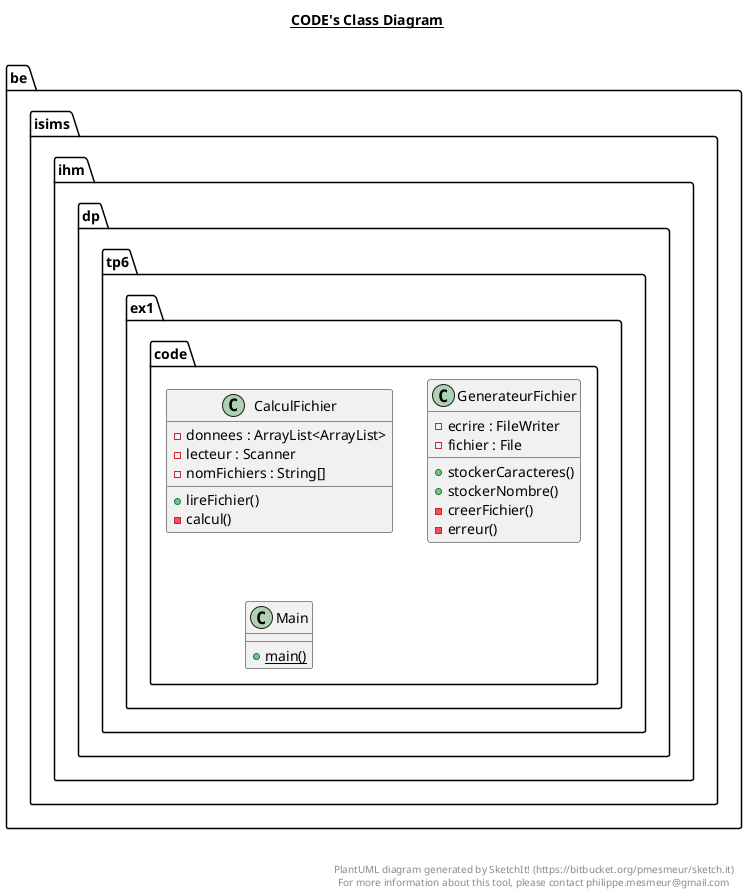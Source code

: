 @startuml

title __CODE's Class Diagram__\n

  namespace be.isims.ihm.dp.tp6.ex1.code {
    class be.isims.ihm.dp.tp6.ex1.code.CalculFichier {
        - donnees : ArrayList<ArrayList>
        - lecteur : Scanner
        - nomFichiers : String[]
        + lireFichier()
        - calcul()
    }
  }
  

  namespace be.isims.ihm.dp.tp6.ex1.code {
    class be.isims.ihm.dp.tp6.ex1.code.GenerateurFichier {
        - ecrire : FileWriter
        - fichier : File
        + stockerCaracteres()
        + stockerNombre()
        - creerFichier()
        - erreur()
    }
  }
  

  namespace be.isims.ihm.dp.tp6.ex1.code {
    class be.isims.ihm.dp.tp6.ex1.code.Main {
        {static} + main()
    }
  }
  



right footer


PlantUML diagram generated by SketchIt! (https://bitbucket.org/pmesmeur/sketch.it)
For more information about this tool, please contact philippe.mesmeur@gmail.com
endfooter

@enduml
